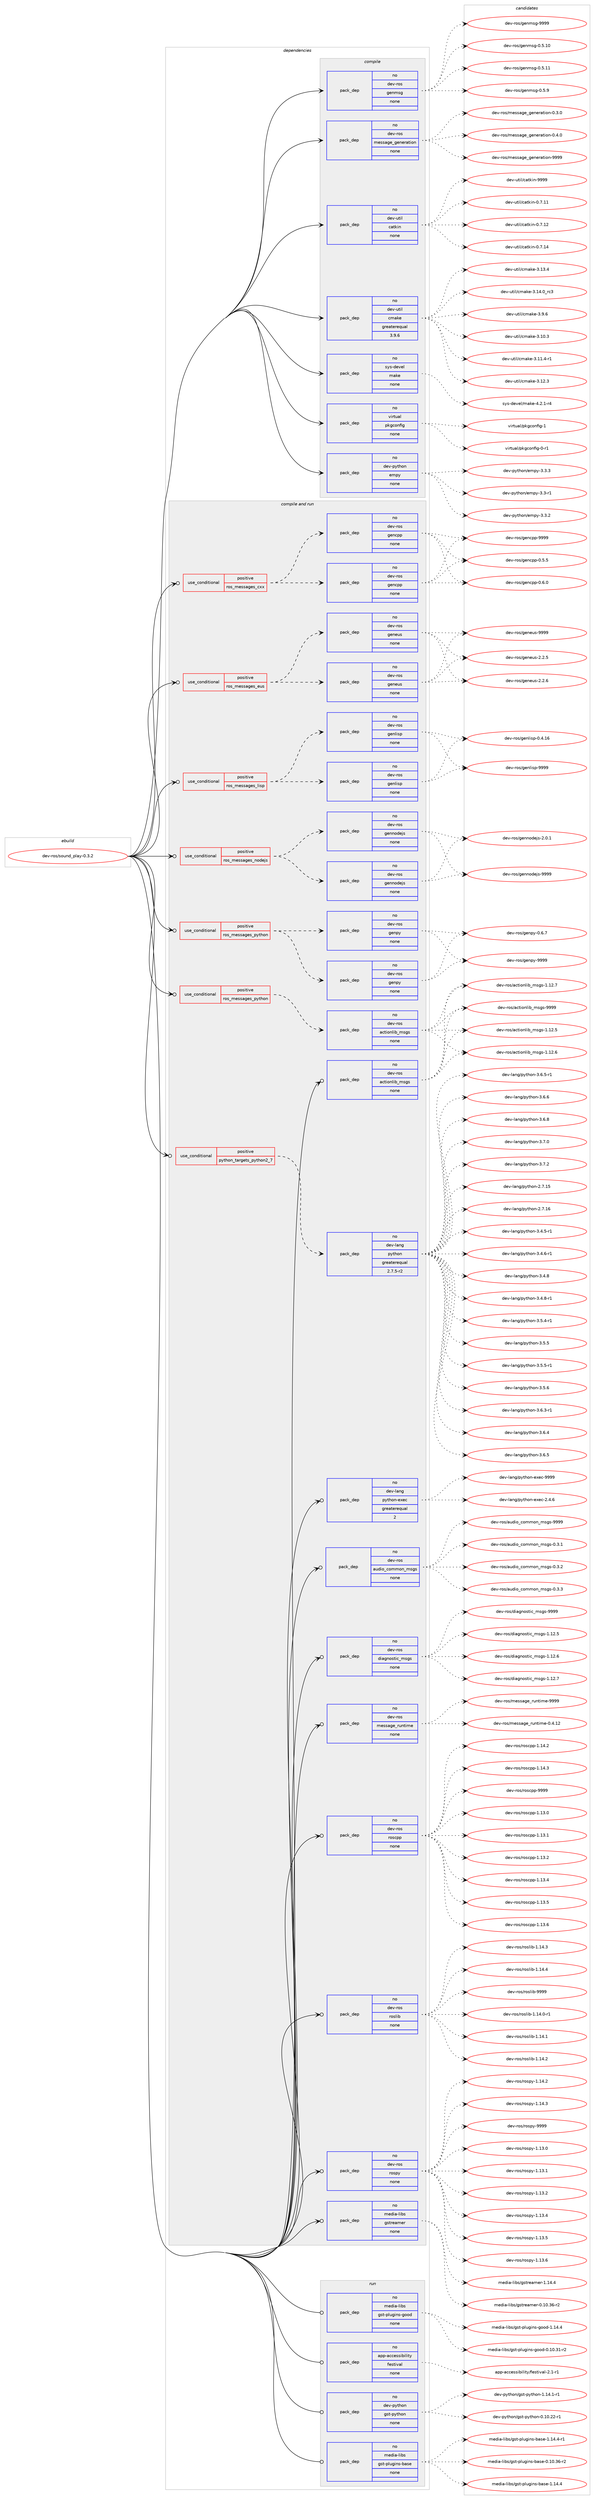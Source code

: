 digraph prolog {

# *************
# Graph options
# *************

newrank=true;
concentrate=true;
compound=true;
graph [rankdir=LR,fontname=Helvetica,fontsize=10,ranksep=1.5];#, ranksep=2.5, nodesep=0.2];
edge  [arrowhead=vee];
node  [fontname=Helvetica,fontsize=10];

# **********
# The ebuild
# **********

subgraph cluster_leftcol {
color=gray;
rank=same;
label=<<i>ebuild</i>>;
id [label="dev-ros/sound_play-0.3.2", color=red, width=4, href="../dev-ros/sound_play-0.3.2.svg"];
}

# ****************
# The dependencies
# ****************

subgraph cluster_midcol {
color=gray;
label=<<i>dependencies</i>>;
subgraph cluster_compile {
fillcolor="#eeeeee";
style=filled;
label=<<i>compile</i>>;
subgraph pack1057157 {
dependency1471260 [label=<<TABLE BORDER="0" CELLBORDER="1" CELLSPACING="0" CELLPADDING="4" WIDTH="220"><TR><TD ROWSPAN="6" CELLPADDING="30">pack_dep</TD></TR><TR><TD WIDTH="110">no</TD></TR><TR><TD>dev-python</TD></TR><TR><TD>empy</TD></TR><TR><TD>none</TD></TR><TR><TD></TD></TR></TABLE>>, shape=none, color=blue];
}
id:e -> dependency1471260:w [weight=20,style="solid",arrowhead="vee"];
subgraph pack1057158 {
dependency1471261 [label=<<TABLE BORDER="0" CELLBORDER="1" CELLSPACING="0" CELLPADDING="4" WIDTH="220"><TR><TD ROWSPAN="6" CELLPADDING="30">pack_dep</TD></TR><TR><TD WIDTH="110">no</TD></TR><TR><TD>dev-ros</TD></TR><TR><TD>genmsg</TD></TR><TR><TD>none</TD></TR><TR><TD></TD></TR></TABLE>>, shape=none, color=blue];
}
id:e -> dependency1471261:w [weight=20,style="solid",arrowhead="vee"];
subgraph pack1057159 {
dependency1471262 [label=<<TABLE BORDER="0" CELLBORDER="1" CELLSPACING="0" CELLPADDING="4" WIDTH="220"><TR><TD ROWSPAN="6" CELLPADDING="30">pack_dep</TD></TR><TR><TD WIDTH="110">no</TD></TR><TR><TD>dev-ros</TD></TR><TR><TD>message_generation</TD></TR><TR><TD>none</TD></TR><TR><TD></TD></TR></TABLE>>, shape=none, color=blue];
}
id:e -> dependency1471262:w [weight=20,style="solid",arrowhead="vee"];
subgraph pack1057160 {
dependency1471263 [label=<<TABLE BORDER="0" CELLBORDER="1" CELLSPACING="0" CELLPADDING="4" WIDTH="220"><TR><TD ROWSPAN="6" CELLPADDING="30">pack_dep</TD></TR><TR><TD WIDTH="110">no</TD></TR><TR><TD>dev-util</TD></TR><TR><TD>catkin</TD></TR><TR><TD>none</TD></TR><TR><TD></TD></TR></TABLE>>, shape=none, color=blue];
}
id:e -> dependency1471263:w [weight=20,style="solid",arrowhead="vee"];
subgraph pack1057161 {
dependency1471264 [label=<<TABLE BORDER="0" CELLBORDER="1" CELLSPACING="0" CELLPADDING="4" WIDTH="220"><TR><TD ROWSPAN="6" CELLPADDING="30">pack_dep</TD></TR><TR><TD WIDTH="110">no</TD></TR><TR><TD>dev-util</TD></TR><TR><TD>cmake</TD></TR><TR><TD>greaterequal</TD></TR><TR><TD>3.9.6</TD></TR></TABLE>>, shape=none, color=blue];
}
id:e -> dependency1471264:w [weight=20,style="solid",arrowhead="vee"];
subgraph pack1057162 {
dependency1471265 [label=<<TABLE BORDER="0" CELLBORDER="1" CELLSPACING="0" CELLPADDING="4" WIDTH="220"><TR><TD ROWSPAN="6" CELLPADDING="30">pack_dep</TD></TR><TR><TD WIDTH="110">no</TD></TR><TR><TD>sys-devel</TD></TR><TR><TD>make</TD></TR><TR><TD>none</TD></TR><TR><TD></TD></TR></TABLE>>, shape=none, color=blue];
}
id:e -> dependency1471265:w [weight=20,style="solid",arrowhead="vee"];
subgraph pack1057163 {
dependency1471266 [label=<<TABLE BORDER="0" CELLBORDER="1" CELLSPACING="0" CELLPADDING="4" WIDTH="220"><TR><TD ROWSPAN="6" CELLPADDING="30">pack_dep</TD></TR><TR><TD WIDTH="110">no</TD></TR><TR><TD>virtual</TD></TR><TR><TD>pkgconfig</TD></TR><TR><TD>none</TD></TR><TR><TD></TD></TR></TABLE>>, shape=none, color=blue];
}
id:e -> dependency1471266:w [weight=20,style="solid",arrowhead="vee"];
}
subgraph cluster_compileandrun {
fillcolor="#eeeeee";
style=filled;
label=<<i>compile and run</i>>;
subgraph cond390713 {
dependency1471267 [label=<<TABLE BORDER="0" CELLBORDER="1" CELLSPACING="0" CELLPADDING="4"><TR><TD ROWSPAN="3" CELLPADDING="10">use_conditional</TD></TR><TR><TD>positive</TD></TR><TR><TD>python_targets_python2_7</TD></TR></TABLE>>, shape=none, color=red];
subgraph pack1057164 {
dependency1471268 [label=<<TABLE BORDER="0" CELLBORDER="1" CELLSPACING="0" CELLPADDING="4" WIDTH="220"><TR><TD ROWSPAN="6" CELLPADDING="30">pack_dep</TD></TR><TR><TD WIDTH="110">no</TD></TR><TR><TD>dev-lang</TD></TR><TR><TD>python</TD></TR><TR><TD>greaterequal</TD></TR><TR><TD>2.7.5-r2</TD></TR></TABLE>>, shape=none, color=blue];
}
dependency1471267:e -> dependency1471268:w [weight=20,style="dashed",arrowhead="vee"];
}
id:e -> dependency1471267:w [weight=20,style="solid",arrowhead="odotvee"];
subgraph cond390714 {
dependency1471269 [label=<<TABLE BORDER="0" CELLBORDER="1" CELLSPACING="0" CELLPADDING="4"><TR><TD ROWSPAN="3" CELLPADDING="10">use_conditional</TD></TR><TR><TD>positive</TD></TR><TR><TD>ros_messages_cxx</TD></TR></TABLE>>, shape=none, color=red];
subgraph pack1057165 {
dependency1471270 [label=<<TABLE BORDER="0" CELLBORDER="1" CELLSPACING="0" CELLPADDING="4" WIDTH="220"><TR><TD ROWSPAN="6" CELLPADDING="30">pack_dep</TD></TR><TR><TD WIDTH="110">no</TD></TR><TR><TD>dev-ros</TD></TR><TR><TD>gencpp</TD></TR><TR><TD>none</TD></TR><TR><TD></TD></TR></TABLE>>, shape=none, color=blue];
}
dependency1471269:e -> dependency1471270:w [weight=20,style="dashed",arrowhead="vee"];
subgraph pack1057166 {
dependency1471271 [label=<<TABLE BORDER="0" CELLBORDER="1" CELLSPACING="0" CELLPADDING="4" WIDTH="220"><TR><TD ROWSPAN="6" CELLPADDING="30">pack_dep</TD></TR><TR><TD WIDTH="110">no</TD></TR><TR><TD>dev-ros</TD></TR><TR><TD>gencpp</TD></TR><TR><TD>none</TD></TR><TR><TD></TD></TR></TABLE>>, shape=none, color=blue];
}
dependency1471269:e -> dependency1471271:w [weight=20,style="dashed",arrowhead="vee"];
}
id:e -> dependency1471269:w [weight=20,style="solid",arrowhead="odotvee"];
subgraph cond390715 {
dependency1471272 [label=<<TABLE BORDER="0" CELLBORDER="1" CELLSPACING="0" CELLPADDING="4"><TR><TD ROWSPAN="3" CELLPADDING="10">use_conditional</TD></TR><TR><TD>positive</TD></TR><TR><TD>ros_messages_eus</TD></TR></TABLE>>, shape=none, color=red];
subgraph pack1057167 {
dependency1471273 [label=<<TABLE BORDER="0" CELLBORDER="1" CELLSPACING="0" CELLPADDING="4" WIDTH="220"><TR><TD ROWSPAN="6" CELLPADDING="30">pack_dep</TD></TR><TR><TD WIDTH="110">no</TD></TR><TR><TD>dev-ros</TD></TR><TR><TD>geneus</TD></TR><TR><TD>none</TD></TR><TR><TD></TD></TR></TABLE>>, shape=none, color=blue];
}
dependency1471272:e -> dependency1471273:w [weight=20,style="dashed",arrowhead="vee"];
subgraph pack1057168 {
dependency1471274 [label=<<TABLE BORDER="0" CELLBORDER="1" CELLSPACING="0" CELLPADDING="4" WIDTH="220"><TR><TD ROWSPAN="6" CELLPADDING="30">pack_dep</TD></TR><TR><TD WIDTH="110">no</TD></TR><TR><TD>dev-ros</TD></TR><TR><TD>geneus</TD></TR><TR><TD>none</TD></TR><TR><TD></TD></TR></TABLE>>, shape=none, color=blue];
}
dependency1471272:e -> dependency1471274:w [weight=20,style="dashed",arrowhead="vee"];
}
id:e -> dependency1471272:w [weight=20,style="solid",arrowhead="odotvee"];
subgraph cond390716 {
dependency1471275 [label=<<TABLE BORDER="0" CELLBORDER="1" CELLSPACING="0" CELLPADDING="4"><TR><TD ROWSPAN="3" CELLPADDING="10">use_conditional</TD></TR><TR><TD>positive</TD></TR><TR><TD>ros_messages_lisp</TD></TR></TABLE>>, shape=none, color=red];
subgraph pack1057169 {
dependency1471276 [label=<<TABLE BORDER="0" CELLBORDER="1" CELLSPACING="0" CELLPADDING="4" WIDTH="220"><TR><TD ROWSPAN="6" CELLPADDING="30">pack_dep</TD></TR><TR><TD WIDTH="110">no</TD></TR><TR><TD>dev-ros</TD></TR><TR><TD>genlisp</TD></TR><TR><TD>none</TD></TR><TR><TD></TD></TR></TABLE>>, shape=none, color=blue];
}
dependency1471275:e -> dependency1471276:w [weight=20,style="dashed",arrowhead="vee"];
subgraph pack1057170 {
dependency1471277 [label=<<TABLE BORDER="0" CELLBORDER="1" CELLSPACING="0" CELLPADDING="4" WIDTH="220"><TR><TD ROWSPAN="6" CELLPADDING="30">pack_dep</TD></TR><TR><TD WIDTH="110">no</TD></TR><TR><TD>dev-ros</TD></TR><TR><TD>genlisp</TD></TR><TR><TD>none</TD></TR><TR><TD></TD></TR></TABLE>>, shape=none, color=blue];
}
dependency1471275:e -> dependency1471277:w [weight=20,style="dashed",arrowhead="vee"];
}
id:e -> dependency1471275:w [weight=20,style="solid",arrowhead="odotvee"];
subgraph cond390717 {
dependency1471278 [label=<<TABLE BORDER="0" CELLBORDER="1" CELLSPACING="0" CELLPADDING="4"><TR><TD ROWSPAN="3" CELLPADDING="10">use_conditional</TD></TR><TR><TD>positive</TD></TR><TR><TD>ros_messages_nodejs</TD></TR></TABLE>>, shape=none, color=red];
subgraph pack1057171 {
dependency1471279 [label=<<TABLE BORDER="0" CELLBORDER="1" CELLSPACING="0" CELLPADDING="4" WIDTH="220"><TR><TD ROWSPAN="6" CELLPADDING="30">pack_dep</TD></TR><TR><TD WIDTH="110">no</TD></TR><TR><TD>dev-ros</TD></TR><TR><TD>gennodejs</TD></TR><TR><TD>none</TD></TR><TR><TD></TD></TR></TABLE>>, shape=none, color=blue];
}
dependency1471278:e -> dependency1471279:w [weight=20,style="dashed",arrowhead="vee"];
subgraph pack1057172 {
dependency1471280 [label=<<TABLE BORDER="0" CELLBORDER="1" CELLSPACING="0" CELLPADDING="4" WIDTH="220"><TR><TD ROWSPAN="6" CELLPADDING="30">pack_dep</TD></TR><TR><TD WIDTH="110">no</TD></TR><TR><TD>dev-ros</TD></TR><TR><TD>gennodejs</TD></TR><TR><TD>none</TD></TR><TR><TD></TD></TR></TABLE>>, shape=none, color=blue];
}
dependency1471278:e -> dependency1471280:w [weight=20,style="dashed",arrowhead="vee"];
}
id:e -> dependency1471278:w [weight=20,style="solid",arrowhead="odotvee"];
subgraph cond390718 {
dependency1471281 [label=<<TABLE BORDER="0" CELLBORDER="1" CELLSPACING="0" CELLPADDING="4"><TR><TD ROWSPAN="3" CELLPADDING="10">use_conditional</TD></TR><TR><TD>positive</TD></TR><TR><TD>ros_messages_python</TD></TR></TABLE>>, shape=none, color=red];
subgraph pack1057173 {
dependency1471282 [label=<<TABLE BORDER="0" CELLBORDER="1" CELLSPACING="0" CELLPADDING="4" WIDTH="220"><TR><TD ROWSPAN="6" CELLPADDING="30">pack_dep</TD></TR><TR><TD WIDTH="110">no</TD></TR><TR><TD>dev-ros</TD></TR><TR><TD>actionlib_msgs</TD></TR><TR><TD>none</TD></TR><TR><TD></TD></TR></TABLE>>, shape=none, color=blue];
}
dependency1471281:e -> dependency1471282:w [weight=20,style="dashed",arrowhead="vee"];
}
id:e -> dependency1471281:w [weight=20,style="solid",arrowhead="odotvee"];
subgraph cond390719 {
dependency1471283 [label=<<TABLE BORDER="0" CELLBORDER="1" CELLSPACING="0" CELLPADDING="4"><TR><TD ROWSPAN="3" CELLPADDING="10">use_conditional</TD></TR><TR><TD>positive</TD></TR><TR><TD>ros_messages_python</TD></TR></TABLE>>, shape=none, color=red];
subgraph pack1057174 {
dependency1471284 [label=<<TABLE BORDER="0" CELLBORDER="1" CELLSPACING="0" CELLPADDING="4" WIDTH="220"><TR><TD ROWSPAN="6" CELLPADDING="30">pack_dep</TD></TR><TR><TD WIDTH="110">no</TD></TR><TR><TD>dev-ros</TD></TR><TR><TD>genpy</TD></TR><TR><TD>none</TD></TR><TR><TD></TD></TR></TABLE>>, shape=none, color=blue];
}
dependency1471283:e -> dependency1471284:w [weight=20,style="dashed",arrowhead="vee"];
subgraph pack1057175 {
dependency1471285 [label=<<TABLE BORDER="0" CELLBORDER="1" CELLSPACING="0" CELLPADDING="4" WIDTH="220"><TR><TD ROWSPAN="6" CELLPADDING="30">pack_dep</TD></TR><TR><TD WIDTH="110">no</TD></TR><TR><TD>dev-ros</TD></TR><TR><TD>genpy</TD></TR><TR><TD>none</TD></TR><TR><TD></TD></TR></TABLE>>, shape=none, color=blue];
}
dependency1471283:e -> dependency1471285:w [weight=20,style="dashed",arrowhead="vee"];
}
id:e -> dependency1471283:w [weight=20,style="solid",arrowhead="odotvee"];
subgraph pack1057176 {
dependency1471286 [label=<<TABLE BORDER="0" CELLBORDER="1" CELLSPACING="0" CELLPADDING="4" WIDTH="220"><TR><TD ROWSPAN="6" CELLPADDING="30">pack_dep</TD></TR><TR><TD WIDTH="110">no</TD></TR><TR><TD>dev-lang</TD></TR><TR><TD>python-exec</TD></TR><TR><TD>greaterequal</TD></TR><TR><TD>2</TD></TR></TABLE>>, shape=none, color=blue];
}
id:e -> dependency1471286:w [weight=20,style="solid",arrowhead="odotvee"];
subgraph pack1057177 {
dependency1471287 [label=<<TABLE BORDER="0" CELLBORDER="1" CELLSPACING="0" CELLPADDING="4" WIDTH="220"><TR><TD ROWSPAN="6" CELLPADDING="30">pack_dep</TD></TR><TR><TD WIDTH="110">no</TD></TR><TR><TD>dev-ros</TD></TR><TR><TD>actionlib_msgs</TD></TR><TR><TD>none</TD></TR><TR><TD></TD></TR></TABLE>>, shape=none, color=blue];
}
id:e -> dependency1471287:w [weight=20,style="solid",arrowhead="odotvee"];
subgraph pack1057178 {
dependency1471288 [label=<<TABLE BORDER="0" CELLBORDER="1" CELLSPACING="0" CELLPADDING="4" WIDTH="220"><TR><TD ROWSPAN="6" CELLPADDING="30">pack_dep</TD></TR><TR><TD WIDTH="110">no</TD></TR><TR><TD>dev-ros</TD></TR><TR><TD>audio_common_msgs</TD></TR><TR><TD>none</TD></TR><TR><TD></TD></TR></TABLE>>, shape=none, color=blue];
}
id:e -> dependency1471288:w [weight=20,style="solid",arrowhead="odotvee"];
subgraph pack1057179 {
dependency1471289 [label=<<TABLE BORDER="0" CELLBORDER="1" CELLSPACING="0" CELLPADDING="4" WIDTH="220"><TR><TD ROWSPAN="6" CELLPADDING="30">pack_dep</TD></TR><TR><TD WIDTH="110">no</TD></TR><TR><TD>dev-ros</TD></TR><TR><TD>diagnostic_msgs</TD></TR><TR><TD>none</TD></TR><TR><TD></TD></TR></TABLE>>, shape=none, color=blue];
}
id:e -> dependency1471289:w [weight=20,style="solid",arrowhead="odotvee"];
subgraph pack1057180 {
dependency1471290 [label=<<TABLE BORDER="0" CELLBORDER="1" CELLSPACING="0" CELLPADDING="4" WIDTH="220"><TR><TD ROWSPAN="6" CELLPADDING="30">pack_dep</TD></TR><TR><TD WIDTH="110">no</TD></TR><TR><TD>dev-ros</TD></TR><TR><TD>message_runtime</TD></TR><TR><TD>none</TD></TR><TR><TD></TD></TR></TABLE>>, shape=none, color=blue];
}
id:e -> dependency1471290:w [weight=20,style="solid",arrowhead="odotvee"];
subgraph pack1057181 {
dependency1471291 [label=<<TABLE BORDER="0" CELLBORDER="1" CELLSPACING="0" CELLPADDING="4" WIDTH="220"><TR><TD ROWSPAN="6" CELLPADDING="30">pack_dep</TD></TR><TR><TD WIDTH="110">no</TD></TR><TR><TD>dev-ros</TD></TR><TR><TD>roscpp</TD></TR><TR><TD>none</TD></TR><TR><TD></TD></TR></TABLE>>, shape=none, color=blue];
}
id:e -> dependency1471291:w [weight=20,style="solid",arrowhead="odotvee"];
subgraph pack1057182 {
dependency1471292 [label=<<TABLE BORDER="0" CELLBORDER="1" CELLSPACING="0" CELLPADDING="4" WIDTH="220"><TR><TD ROWSPAN="6" CELLPADDING="30">pack_dep</TD></TR><TR><TD WIDTH="110">no</TD></TR><TR><TD>dev-ros</TD></TR><TR><TD>roslib</TD></TR><TR><TD>none</TD></TR><TR><TD></TD></TR></TABLE>>, shape=none, color=blue];
}
id:e -> dependency1471292:w [weight=20,style="solid",arrowhead="odotvee"];
subgraph pack1057183 {
dependency1471293 [label=<<TABLE BORDER="0" CELLBORDER="1" CELLSPACING="0" CELLPADDING="4" WIDTH="220"><TR><TD ROWSPAN="6" CELLPADDING="30">pack_dep</TD></TR><TR><TD WIDTH="110">no</TD></TR><TR><TD>dev-ros</TD></TR><TR><TD>rospy</TD></TR><TR><TD>none</TD></TR><TR><TD></TD></TR></TABLE>>, shape=none, color=blue];
}
id:e -> dependency1471293:w [weight=20,style="solid",arrowhead="odotvee"];
subgraph pack1057184 {
dependency1471294 [label=<<TABLE BORDER="0" CELLBORDER="1" CELLSPACING="0" CELLPADDING="4" WIDTH="220"><TR><TD ROWSPAN="6" CELLPADDING="30">pack_dep</TD></TR><TR><TD WIDTH="110">no</TD></TR><TR><TD>media-libs</TD></TR><TR><TD>gstreamer</TD></TR><TR><TD>none</TD></TR><TR><TD></TD></TR></TABLE>>, shape=none, color=blue];
}
id:e -> dependency1471294:w [weight=20,style="solid",arrowhead="odotvee"];
}
subgraph cluster_run {
fillcolor="#eeeeee";
style=filled;
label=<<i>run</i>>;
subgraph pack1057185 {
dependency1471295 [label=<<TABLE BORDER="0" CELLBORDER="1" CELLSPACING="0" CELLPADDING="4" WIDTH="220"><TR><TD ROWSPAN="6" CELLPADDING="30">pack_dep</TD></TR><TR><TD WIDTH="110">no</TD></TR><TR><TD>app-accessibility</TD></TR><TR><TD>festival</TD></TR><TR><TD>none</TD></TR><TR><TD></TD></TR></TABLE>>, shape=none, color=blue];
}
id:e -> dependency1471295:w [weight=20,style="solid",arrowhead="odot"];
subgraph pack1057186 {
dependency1471296 [label=<<TABLE BORDER="0" CELLBORDER="1" CELLSPACING="0" CELLPADDING="4" WIDTH="220"><TR><TD ROWSPAN="6" CELLPADDING="30">pack_dep</TD></TR><TR><TD WIDTH="110">no</TD></TR><TR><TD>dev-python</TD></TR><TR><TD>gst-python</TD></TR><TR><TD>none</TD></TR><TR><TD></TD></TR></TABLE>>, shape=none, color=blue];
}
id:e -> dependency1471296:w [weight=20,style="solid",arrowhead="odot"];
subgraph pack1057187 {
dependency1471297 [label=<<TABLE BORDER="0" CELLBORDER="1" CELLSPACING="0" CELLPADDING="4" WIDTH="220"><TR><TD ROWSPAN="6" CELLPADDING="30">pack_dep</TD></TR><TR><TD WIDTH="110">no</TD></TR><TR><TD>media-libs</TD></TR><TR><TD>gst-plugins-base</TD></TR><TR><TD>none</TD></TR><TR><TD></TD></TR></TABLE>>, shape=none, color=blue];
}
id:e -> dependency1471297:w [weight=20,style="solid",arrowhead="odot"];
subgraph pack1057188 {
dependency1471298 [label=<<TABLE BORDER="0" CELLBORDER="1" CELLSPACING="0" CELLPADDING="4" WIDTH="220"><TR><TD ROWSPAN="6" CELLPADDING="30">pack_dep</TD></TR><TR><TD WIDTH="110">no</TD></TR><TR><TD>media-libs</TD></TR><TR><TD>gst-plugins-good</TD></TR><TR><TD>none</TD></TR><TR><TD></TD></TR></TABLE>>, shape=none, color=blue];
}
id:e -> dependency1471298:w [weight=20,style="solid",arrowhead="odot"];
}
}

# **************
# The candidates
# **************

subgraph cluster_choices {
rank=same;
color=gray;
label=<<i>candidates</i>>;

subgraph choice1057157 {
color=black;
nodesep=1;
choice1001011184511212111610411111047101109112121455146514511449 [label="dev-python/empy-3.3-r1", color=red, width=4,href="../dev-python/empy-3.3-r1.svg"];
choice1001011184511212111610411111047101109112121455146514650 [label="dev-python/empy-3.3.2", color=red, width=4,href="../dev-python/empy-3.3.2.svg"];
choice1001011184511212111610411111047101109112121455146514651 [label="dev-python/empy-3.3.3", color=red, width=4,href="../dev-python/empy-3.3.3.svg"];
dependency1471260:e -> choice1001011184511212111610411111047101109112121455146514511449:w [style=dotted,weight="100"];
dependency1471260:e -> choice1001011184511212111610411111047101109112121455146514650:w [style=dotted,weight="100"];
dependency1471260:e -> choice1001011184511212111610411111047101109112121455146514651:w [style=dotted,weight="100"];
}
subgraph choice1057158 {
color=black;
nodesep=1;
choice100101118451141111154710310111010911510345484653464948 [label="dev-ros/genmsg-0.5.10", color=red, width=4,href="../dev-ros/genmsg-0.5.10.svg"];
choice100101118451141111154710310111010911510345484653464949 [label="dev-ros/genmsg-0.5.11", color=red, width=4,href="../dev-ros/genmsg-0.5.11.svg"];
choice1001011184511411111547103101110109115103454846534657 [label="dev-ros/genmsg-0.5.9", color=red, width=4,href="../dev-ros/genmsg-0.5.9.svg"];
choice10010111845114111115471031011101091151034557575757 [label="dev-ros/genmsg-9999", color=red, width=4,href="../dev-ros/genmsg-9999.svg"];
dependency1471261:e -> choice100101118451141111154710310111010911510345484653464948:w [style=dotted,weight="100"];
dependency1471261:e -> choice100101118451141111154710310111010911510345484653464949:w [style=dotted,weight="100"];
dependency1471261:e -> choice1001011184511411111547103101110109115103454846534657:w [style=dotted,weight="100"];
dependency1471261:e -> choice10010111845114111115471031011101091151034557575757:w [style=dotted,weight="100"];
}
subgraph choice1057159 {
color=black;
nodesep=1;
choice1001011184511411111547109101115115971031019510310111010111497116105111110454846514648 [label="dev-ros/message_generation-0.3.0", color=red, width=4,href="../dev-ros/message_generation-0.3.0.svg"];
choice1001011184511411111547109101115115971031019510310111010111497116105111110454846524648 [label="dev-ros/message_generation-0.4.0", color=red, width=4,href="../dev-ros/message_generation-0.4.0.svg"];
choice10010111845114111115471091011151159710310195103101110101114971161051111104557575757 [label="dev-ros/message_generation-9999", color=red, width=4,href="../dev-ros/message_generation-9999.svg"];
dependency1471262:e -> choice1001011184511411111547109101115115971031019510310111010111497116105111110454846514648:w [style=dotted,weight="100"];
dependency1471262:e -> choice1001011184511411111547109101115115971031019510310111010111497116105111110454846524648:w [style=dotted,weight="100"];
dependency1471262:e -> choice10010111845114111115471091011151159710310195103101110101114971161051111104557575757:w [style=dotted,weight="100"];
}
subgraph choice1057160 {
color=black;
nodesep=1;
choice1001011184511711610510847999711610710511045484655464949 [label="dev-util/catkin-0.7.11", color=red, width=4,href="../dev-util/catkin-0.7.11.svg"];
choice1001011184511711610510847999711610710511045484655464950 [label="dev-util/catkin-0.7.12", color=red, width=4,href="../dev-util/catkin-0.7.12.svg"];
choice1001011184511711610510847999711610710511045484655464952 [label="dev-util/catkin-0.7.14", color=red, width=4,href="../dev-util/catkin-0.7.14.svg"];
choice100101118451171161051084799971161071051104557575757 [label="dev-util/catkin-9999", color=red, width=4,href="../dev-util/catkin-9999.svg"];
dependency1471263:e -> choice1001011184511711610510847999711610710511045484655464949:w [style=dotted,weight="100"];
dependency1471263:e -> choice1001011184511711610510847999711610710511045484655464950:w [style=dotted,weight="100"];
dependency1471263:e -> choice1001011184511711610510847999711610710511045484655464952:w [style=dotted,weight="100"];
dependency1471263:e -> choice100101118451171161051084799971161071051104557575757:w [style=dotted,weight="100"];
}
subgraph choice1057161 {
color=black;
nodesep=1;
choice1001011184511711610510847991099710710145514649484651 [label="dev-util/cmake-3.10.3", color=red, width=4,href="../dev-util/cmake-3.10.3.svg"];
choice10010111845117116105108479910997107101455146494946524511449 [label="dev-util/cmake-3.11.4-r1", color=red, width=4,href="../dev-util/cmake-3.11.4-r1.svg"];
choice1001011184511711610510847991099710710145514649504651 [label="dev-util/cmake-3.12.3", color=red, width=4,href="../dev-util/cmake-3.12.3.svg"];
choice1001011184511711610510847991099710710145514649514652 [label="dev-util/cmake-3.13.4", color=red, width=4,href="../dev-util/cmake-3.13.4.svg"];
choice1001011184511711610510847991099710710145514649524648951149951 [label="dev-util/cmake-3.14.0_rc3", color=red, width=4,href="../dev-util/cmake-3.14.0_rc3.svg"];
choice10010111845117116105108479910997107101455146574654 [label="dev-util/cmake-3.9.6", color=red, width=4,href="../dev-util/cmake-3.9.6.svg"];
dependency1471264:e -> choice1001011184511711610510847991099710710145514649484651:w [style=dotted,weight="100"];
dependency1471264:e -> choice10010111845117116105108479910997107101455146494946524511449:w [style=dotted,weight="100"];
dependency1471264:e -> choice1001011184511711610510847991099710710145514649504651:w [style=dotted,weight="100"];
dependency1471264:e -> choice1001011184511711610510847991099710710145514649514652:w [style=dotted,weight="100"];
dependency1471264:e -> choice1001011184511711610510847991099710710145514649524648951149951:w [style=dotted,weight="100"];
dependency1471264:e -> choice10010111845117116105108479910997107101455146574654:w [style=dotted,weight="100"];
}
subgraph choice1057162 {
color=black;
nodesep=1;
choice1151211154510010111810110847109971071014552465046494511452 [label="sys-devel/make-4.2.1-r4", color=red, width=4,href="../sys-devel/make-4.2.1-r4.svg"];
dependency1471265:e -> choice1151211154510010111810110847109971071014552465046494511452:w [style=dotted,weight="100"];
}
subgraph choice1057163 {
color=black;
nodesep=1;
choice11810511411611797108471121071039911111010210510345484511449 [label="virtual/pkgconfig-0-r1", color=red, width=4,href="../virtual/pkgconfig-0-r1.svg"];
choice1181051141161179710847112107103991111101021051034549 [label="virtual/pkgconfig-1", color=red, width=4,href="../virtual/pkgconfig-1.svg"];
dependency1471266:e -> choice11810511411611797108471121071039911111010210510345484511449:w [style=dotted,weight="100"];
dependency1471266:e -> choice1181051141161179710847112107103991111101021051034549:w [style=dotted,weight="100"];
}
subgraph choice1057164 {
color=black;
nodesep=1;
choice10010111845108971101034711212111610411111045504655464953 [label="dev-lang/python-2.7.15", color=red, width=4,href="../dev-lang/python-2.7.15.svg"];
choice10010111845108971101034711212111610411111045504655464954 [label="dev-lang/python-2.7.16", color=red, width=4,href="../dev-lang/python-2.7.16.svg"];
choice1001011184510897110103471121211161041111104551465246534511449 [label="dev-lang/python-3.4.5-r1", color=red, width=4,href="../dev-lang/python-3.4.5-r1.svg"];
choice1001011184510897110103471121211161041111104551465246544511449 [label="dev-lang/python-3.4.6-r1", color=red, width=4,href="../dev-lang/python-3.4.6-r1.svg"];
choice100101118451089711010347112121116104111110455146524656 [label="dev-lang/python-3.4.8", color=red, width=4,href="../dev-lang/python-3.4.8.svg"];
choice1001011184510897110103471121211161041111104551465246564511449 [label="dev-lang/python-3.4.8-r1", color=red, width=4,href="../dev-lang/python-3.4.8-r1.svg"];
choice1001011184510897110103471121211161041111104551465346524511449 [label="dev-lang/python-3.5.4-r1", color=red, width=4,href="../dev-lang/python-3.5.4-r1.svg"];
choice100101118451089711010347112121116104111110455146534653 [label="dev-lang/python-3.5.5", color=red, width=4,href="../dev-lang/python-3.5.5.svg"];
choice1001011184510897110103471121211161041111104551465346534511449 [label="dev-lang/python-3.5.5-r1", color=red, width=4,href="../dev-lang/python-3.5.5-r1.svg"];
choice100101118451089711010347112121116104111110455146534654 [label="dev-lang/python-3.5.6", color=red, width=4,href="../dev-lang/python-3.5.6.svg"];
choice1001011184510897110103471121211161041111104551465446514511449 [label="dev-lang/python-3.6.3-r1", color=red, width=4,href="../dev-lang/python-3.6.3-r1.svg"];
choice100101118451089711010347112121116104111110455146544652 [label="dev-lang/python-3.6.4", color=red, width=4,href="../dev-lang/python-3.6.4.svg"];
choice100101118451089711010347112121116104111110455146544653 [label="dev-lang/python-3.6.5", color=red, width=4,href="../dev-lang/python-3.6.5.svg"];
choice1001011184510897110103471121211161041111104551465446534511449 [label="dev-lang/python-3.6.5-r1", color=red, width=4,href="../dev-lang/python-3.6.5-r1.svg"];
choice100101118451089711010347112121116104111110455146544654 [label="dev-lang/python-3.6.6", color=red, width=4,href="../dev-lang/python-3.6.6.svg"];
choice100101118451089711010347112121116104111110455146544656 [label="dev-lang/python-3.6.8", color=red, width=4,href="../dev-lang/python-3.6.8.svg"];
choice100101118451089711010347112121116104111110455146554648 [label="dev-lang/python-3.7.0", color=red, width=4,href="../dev-lang/python-3.7.0.svg"];
choice100101118451089711010347112121116104111110455146554650 [label="dev-lang/python-3.7.2", color=red, width=4,href="../dev-lang/python-3.7.2.svg"];
dependency1471268:e -> choice10010111845108971101034711212111610411111045504655464953:w [style=dotted,weight="100"];
dependency1471268:e -> choice10010111845108971101034711212111610411111045504655464954:w [style=dotted,weight="100"];
dependency1471268:e -> choice1001011184510897110103471121211161041111104551465246534511449:w [style=dotted,weight="100"];
dependency1471268:e -> choice1001011184510897110103471121211161041111104551465246544511449:w [style=dotted,weight="100"];
dependency1471268:e -> choice100101118451089711010347112121116104111110455146524656:w [style=dotted,weight="100"];
dependency1471268:e -> choice1001011184510897110103471121211161041111104551465246564511449:w [style=dotted,weight="100"];
dependency1471268:e -> choice1001011184510897110103471121211161041111104551465346524511449:w [style=dotted,weight="100"];
dependency1471268:e -> choice100101118451089711010347112121116104111110455146534653:w [style=dotted,weight="100"];
dependency1471268:e -> choice1001011184510897110103471121211161041111104551465346534511449:w [style=dotted,weight="100"];
dependency1471268:e -> choice100101118451089711010347112121116104111110455146534654:w [style=dotted,weight="100"];
dependency1471268:e -> choice1001011184510897110103471121211161041111104551465446514511449:w [style=dotted,weight="100"];
dependency1471268:e -> choice100101118451089711010347112121116104111110455146544652:w [style=dotted,weight="100"];
dependency1471268:e -> choice100101118451089711010347112121116104111110455146544653:w [style=dotted,weight="100"];
dependency1471268:e -> choice1001011184510897110103471121211161041111104551465446534511449:w [style=dotted,weight="100"];
dependency1471268:e -> choice100101118451089711010347112121116104111110455146544654:w [style=dotted,weight="100"];
dependency1471268:e -> choice100101118451089711010347112121116104111110455146544656:w [style=dotted,weight="100"];
dependency1471268:e -> choice100101118451089711010347112121116104111110455146554648:w [style=dotted,weight="100"];
dependency1471268:e -> choice100101118451089711010347112121116104111110455146554650:w [style=dotted,weight="100"];
}
subgraph choice1057165 {
color=black;
nodesep=1;
choice100101118451141111154710310111099112112454846534653 [label="dev-ros/gencpp-0.5.5", color=red, width=4,href="../dev-ros/gencpp-0.5.5.svg"];
choice100101118451141111154710310111099112112454846544648 [label="dev-ros/gencpp-0.6.0", color=red, width=4,href="../dev-ros/gencpp-0.6.0.svg"];
choice1001011184511411111547103101110991121124557575757 [label="dev-ros/gencpp-9999", color=red, width=4,href="../dev-ros/gencpp-9999.svg"];
dependency1471270:e -> choice100101118451141111154710310111099112112454846534653:w [style=dotted,weight="100"];
dependency1471270:e -> choice100101118451141111154710310111099112112454846544648:w [style=dotted,weight="100"];
dependency1471270:e -> choice1001011184511411111547103101110991121124557575757:w [style=dotted,weight="100"];
}
subgraph choice1057166 {
color=black;
nodesep=1;
choice100101118451141111154710310111099112112454846534653 [label="dev-ros/gencpp-0.5.5", color=red, width=4,href="../dev-ros/gencpp-0.5.5.svg"];
choice100101118451141111154710310111099112112454846544648 [label="dev-ros/gencpp-0.6.0", color=red, width=4,href="../dev-ros/gencpp-0.6.0.svg"];
choice1001011184511411111547103101110991121124557575757 [label="dev-ros/gencpp-9999", color=red, width=4,href="../dev-ros/gencpp-9999.svg"];
dependency1471271:e -> choice100101118451141111154710310111099112112454846534653:w [style=dotted,weight="100"];
dependency1471271:e -> choice100101118451141111154710310111099112112454846544648:w [style=dotted,weight="100"];
dependency1471271:e -> choice1001011184511411111547103101110991121124557575757:w [style=dotted,weight="100"];
}
subgraph choice1057167 {
color=black;
nodesep=1;
choice1001011184511411111547103101110101117115455046504653 [label="dev-ros/geneus-2.2.5", color=red, width=4,href="../dev-ros/geneus-2.2.5.svg"];
choice1001011184511411111547103101110101117115455046504654 [label="dev-ros/geneus-2.2.6", color=red, width=4,href="../dev-ros/geneus-2.2.6.svg"];
choice10010111845114111115471031011101011171154557575757 [label="dev-ros/geneus-9999", color=red, width=4,href="../dev-ros/geneus-9999.svg"];
dependency1471273:e -> choice1001011184511411111547103101110101117115455046504653:w [style=dotted,weight="100"];
dependency1471273:e -> choice1001011184511411111547103101110101117115455046504654:w [style=dotted,weight="100"];
dependency1471273:e -> choice10010111845114111115471031011101011171154557575757:w [style=dotted,weight="100"];
}
subgraph choice1057168 {
color=black;
nodesep=1;
choice1001011184511411111547103101110101117115455046504653 [label="dev-ros/geneus-2.2.5", color=red, width=4,href="../dev-ros/geneus-2.2.5.svg"];
choice1001011184511411111547103101110101117115455046504654 [label="dev-ros/geneus-2.2.6", color=red, width=4,href="../dev-ros/geneus-2.2.6.svg"];
choice10010111845114111115471031011101011171154557575757 [label="dev-ros/geneus-9999", color=red, width=4,href="../dev-ros/geneus-9999.svg"];
dependency1471274:e -> choice1001011184511411111547103101110101117115455046504653:w [style=dotted,weight="100"];
dependency1471274:e -> choice1001011184511411111547103101110101117115455046504654:w [style=dotted,weight="100"];
dependency1471274:e -> choice10010111845114111115471031011101011171154557575757:w [style=dotted,weight="100"];
}
subgraph choice1057169 {
color=black;
nodesep=1;
choice100101118451141111154710310111010810511511245484652464954 [label="dev-ros/genlisp-0.4.16", color=red, width=4,href="../dev-ros/genlisp-0.4.16.svg"];
choice10010111845114111115471031011101081051151124557575757 [label="dev-ros/genlisp-9999", color=red, width=4,href="../dev-ros/genlisp-9999.svg"];
dependency1471276:e -> choice100101118451141111154710310111010810511511245484652464954:w [style=dotted,weight="100"];
dependency1471276:e -> choice10010111845114111115471031011101081051151124557575757:w [style=dotted,weight="100"];
}
subgraph choice1057170 {
color=black;
nodesep=1;
choice100101118451141111154710310111010810511511245484652464954 [label="dev-ros/genlisp-0.4.16", color=red, width=4,href="../dev-ros/genlisp-0.4.16.svg"];
choice10010111845114111115471031011101081051151124557575757 [label="dev-ros/genlisp-9999", color=red, width=4,href="../dev-ros/genlisp-9999.svg"];
dependency1471277:e -> choice100101118451141111154710310111010810511511245484652464954:w [style=dotted,weight="100"];
dependency1471277:e -> choice10010111845114111115471031011101081051151124557575757:w [style=dotted,weight="100"];
}
subgraph choice1057171 {
color=black;
nodesep=1;
choice1001011184511411111547103101110110111100101106115455046484649 [label="dev-ros/gennodejs-2.0.1", color=red, width=4,href="../dev-ros/gennodejs-2.0.1.svg"];
choice10010111845114111115471031011101101111001011061154557575757 [label="dev-ros/gennodejs-9999", color=red, width=4,href="../dev-ros/gennodejs-9999.svg"];
dependency1471279:e -> choice1001011184511411111547103101110110111100101106115455046484649:w [style=dotted,weight="100"];
dependency1471279:e -> choice10010111845114111115471031011101101111001011061154557575757:w [style=dotted,weight="100"];
}
subgraph choice1057172 {
color=black;
nodesep=1;
choice1001011184511411111547103101110110111100101106115455046484649 [label="dev-ros/gennodejs-2.0.1", color=red, width=4,href="../dev-ros/gennodejs-2.0.1.svg"];
choice10010111845114111115471031011101101111001011061154557575757 [label="dev-ros/gennodejs-9999", color=red, width=4,href="../dev-ros/gennodejs-9999.svg"];
dependency1471280:e -> choice1001011184511411111547103101110110111100101106115455046484649:w [style=dotted,weight="100"];
dependency1471280:e -> choice10010111845114111115471031011101101111001011061154557575757:w [style=dotted,weight="100"];
}
subgraph choice1057173 {
color=black;
nodesep=1;
choice10010111845114111115479799116105111110108105989510911510311545494649504653 [label="dev-ros/actionlib_msgs-1.12.5", color=red, width=4,href="../dev-ros/actionlib_msgs-1.12.5.svg"];
choice10010111845114111115479799116105111110108105989510911510311545494649504654 [label="dev-ros/actionlib_msgs-1.12.6", color=red, width=4,href="../dev-ros/actionlib_msgs-1.12.6.svg"];
choice10010111845114111115479799116105111110108105989510911510311545494649504655 [label="dev-ros/actionlib_msgs-1.12.7", color=red, width=4,href="../dev-ros/actionlib_msgs-1.12.7.svg"];
choice1001011184511411111547979911610511111010810598951091151031154557575757 [label="dev-ros/actionlib_msgs-9999", color=red, width=4,href="../dev-ros/actionlib_msgs-9999.svg"];
dependency1471282:e -> choice10010111845114111115479799116105111110108105989510911510311545494649504653:w [style=dotted,weight="100"];
dependency1471282:e -> choice10010111845114111115479799116105111110108105989510911510311545494649504654:w [style=dotted,weight="100"];
dependency1471282:e -> choice10010111845114111115479799116105111110108105989510911510311545494649504655:w [style=dotted,weight="100"];
dependency1471282:e -> choice1001011184511411111547979911610511111010810598951091151031154557575757:w [style=dotted,weight="100"];
}
subgraph choice1057174 {
color=black;
nodesep=1;
choice1001011184511411111547103101110112121454846544655 [label="dev-ros/genpy-0.6.7", color=red, width=4,href="../dev-ros/genpy-0.6.7.svg"];
choice10010111845114111115471031011101121214557575757 [label="dev-ros/genpy-9999", color=red, width=4,href="../dev-ros/genpy-9999.svg"];
dependency1471284:e -> choice1001011184511411111547103101110112121454846544655:w [style=dotted,weight="100"];
dependency1471284:e -> choice10010111845114111115471031011101121214557575757:w [style=dotted,weight="100"];
}
subgraph choice1057175 {
color=black;
nodesep=1;
choice1001011184511411111547103101110112121454846544655 [label="dev-ros/genpy-0.6.7", color=red, width=4,href="../dev-ros/genpy-0.6.7.svg"];
choice10010111845114111115471031011101121214557575757 [label="dev-ros/genpy-9999", color=red, width=4,href="../dev-ros/genpy-9999.svg"];
dependency1471285:e -> choice1001011184511411111547103101110112121454846544655:w [style=dotted,weight="100"];
dependency1471285:e -> choice10010111845114111115471031011101121214557575757:w [style=dotted,weight="100"];
}
subgraph choice1057176 {
color=black;
nodesep=1;
choice1001011184510897110103471121211161041111104510112010199455046524654 [label="dev-lang/python-exec-2.4.6", color=red, width=4,href="../dev-lang/python-exec-2.4.6.svg"];
choice10010111845108971101034711212111610411111045101120101994557575757 [label="dev-lang/python-exec-9999", color=red, width=4,href="../dev-lang/python-exec-9999.svg"];
dependency1471286:e -> choice1001011184510897110103471121211161041111104510112010199455046524654:w [style=dotted,weight="100"];
dependency1471286:e -> choice10010111845108971101034711212111610411111045101120101994557575757:w [style=dotted,weight="100"];
}
subgraph choice1057177 {
color=black;
nodesep=1;
choice10010111845114111115479799116105111110108105989510911510311545494649504653 [label="dev-ros/actionlib_msgs-1.12.5", color=red, width=4,href="../dev-ros/actionlib_msgs-1.12.5.svg"];
choice10010111845114111115479799116105111110108105989510911510311545494649504654 [label="dev-ros/actionlib_msgs-1.12.6", color=red, width=4,href="../dev-ros/actionlib_msgs-1.12.6.svg"];
choice10010111845114111115479799116105111110108105989510911510311545494649504655 [label="dev-ros/actionlib_msgs-1.12.7", color=red, width=4,href="../dev-ros/actionlib_msgs-1.12.7.svg"];
choice1001011184511411111547979911610511111010810598951091151031154557575757 [label="dev-ros/actionlib_msgs-9999", color=red, width=4,href="../dev-ros/actionlib_msgs-9999.svg"];
dependency1471287:e -> choice10010111845114111115479799116105111110108105989510911510311545494649504653:w [style=dotted,weight="100"];
dependency1471287:e -> choice10010111845114111115479799116105111110108105989510911510311545494649504654:w [style=dotted,weight="100"];
dependency1471287:e -> choice10010111845114111115479799116105111110108105989510911510311545494649504655:w [style=dotted,weight="100"];
dependency1471287:e -> choice1001011184511411111547979911610511111010810598951091151031154557575757:w [style=dotted,weight="100"];
}
subgraph choice1057178 {
color=black;
nodesep=1;
choice100101118451141111154797117100105111959911110910911111095109115103115454846514649 [label="dev-ros/audio_common_msgs-0.3.1", color=red, width=4,href="../dev-ros/audio_common_msgs-0.3.1.svg"];
choice100101118451141111154797117100105111959911110910911111095109115103115454846514650 [label="dev-ros/audio_common_msgs-0.3.2", color=red, width=4,href="../dev-ros/audio_common_msgs-0.3.2.svg"];
choice100101118451141111154797117100105111959911110910911111095109115103115454846514651 [label="dev-ros/audio_common_msgs-0.3.3", color=red, width=4,href="../dev-ros/audio_common_msgs-0.3.3.svg"];
choice1001011184511411111547971171001051119599111109109111110951091151031154557575757 [label="dev-ros/audio_common_msgs-9999", color=red, width=4,href="../dev-ros/audio_common_msgs-9999.svg"];
dependency1471288:e -> choice100101118451141111154797117100105111959911110910911111095109115103115454846514649:w [style=dotted,weight="100"];
dependency1471288:e -> choice100101118451141111154797117100105111959911110910911111095109115103115454846514650:w [style=dotted,weight="100"];
dependency1471288:e -> choice100101118451141111154797117100105111959911110910911111095109115103115454846514651:w [style=dotted,weight="100"];
dependency1471288:e -> choice1001011184511411111547971171001051119599111109109111110951091151031154557575757:w [style=dotted,weight="100"];
}
subgraph choice1057179 {
color=black;
nodesep=1;
choice100101118451141111154710010597103110111115116105999510911510311545494649504653 [label="dev-ros/diagnostic_msgs-1.12.5", color=red, width=4,href="../dev-ros/diagnostic_msgs-1.12.5.svg"];
choice100101118451141111154710010597103110111115116105999510911510311545494649504654 [label="dev-ros/diagnostic_msgs-1.12.6", color=red, width=4,href="../dev-ros/diagnostic_msgs-1.12.6.svg"];
choice100101118451141111154710010597103110111115116105999510911510311545494649504655 [label="dev-ros/diagnostic_msgs-1.12.7", color=red, width=4,href="../dev-ros/diagnostic_msgs-1.12.7.svg"];
choice10010111845114111115471001059710311011111511610599951091151031154557575757 [label="dev-ros/diagnostic_msgs-9999", color=red, width=4,href="../dev-ros/diagnostic_msgs-9999.svg"];
dependency1471289:e -> choice100101118451141111154710010597103110111115116105999510911510311545494649504653:w [style=dotted,weight="100"];
dependency1471289:e -> choice100101118451141111154710010597103110111115116105999510911510311545494649504654:w [style=dotted,weight="100"];
dependency1471289:e -> choice100101118451141111154710010597103110111115116105999510911510311545494649504655:w [style=dotted,weight="100"];
dependency1471289:e -> choice10010111845114111115471001059710311011111511610599951091151031154557575757:w [style=dotted,weight="100"];
}
subgraph choice1057180 {
color=black;
nodesep=1;
choice1001011184511411111547109101115115971031019511411711011610510910145484652464950 [label="dev-ros/message_runtime-0.4.12", color=red, width=4,href="../dev-ros/message_runtime-0.4.12.svg"];
choice100101118451141111154710910111511597103101951141171101161051091014557575757 [label="dev-ros/message_runtime-9999", color=red, width=4,href="../dev-ros/message_runtime-9999.svg"];
dependency1471290:e -> choice1001011184511411111547109101115115971031019511411711011610510910145484652464950:w [style=dotted,weight="100"];
dependency1471290:e -> choice100101118451141111154710910111511597103101951141171101161051091014557575757:w [style=dotted,weight="100"];
}
subgraph choice1057181 {
color=black;
nodesep=1;
choice10010111845114111115471141111159911211245494649514648 [label="dev-ros/roscpp-1.13.0", color=red, width=4,href="../dev-ros/roscpp-1.13.0.svg"];
choice10010111845114111115471141111159911211245494649514649 [label="dev-ros/roscpp-1.13.1", color=red, width=4,href="../dev-ros/roscpp-1.13.1.svg"];
choice10010111845114111115471141111159911211245494649514650 [label="dev-ros/roscpp-1.13.2", color=red, width=4,href="../dev-ros/roscpp-1.13.2.svg"];
choice10010111845114111115471141111159911211245494649514652 [label="dev-ros/roscpp-1.13.4", color=red, width=4,href="../dev-ros/roscpp-1.13.4.svg"];
choice10010111845114111115471141111159911211245494649514653 [label="dev-ros/roscpp-1.13.5", color=red, width=4,href="../dev-ros/roscpp-1.13.5.svg"];
choice10010111845114111115471141111159911211245494649514654 [label="dev-ros/roscpp-1.13.6", color=red, width=4,href="../dev-ros/roscpp-1.13.6.svg"];
choice10010111845114111115471141111159911211245494649524650 [label="dev-ros/roscpp-1.14.2", color=red, width=4,href="../dev-ros/roscpp-1.14.2.svg"];
choice10010111845114111115471141111159911211245494649524651 [label="dev-ros/roscpp-1.14.3", color=red, width=4,href="../dev-ros/roscpp-1.14.3.svg"];
choice1001011184511411111547114111115991121124557575757 [label="dev-ros/roscpp-9999", color=red, width=4,href="../dev-ros/roscpp-9999.svg"];
dependency1471291:e -> choice10010111845114111115471141111159911211245494649514648:w [style=dotted,weight="100"];
dependency1471291:e -> choice10010111845114111115471141111159911211245494649514649:w [style=dotted,weight="100"];
dependency1471291:e -> choice10010111845114111115471141111159911211245494649514650:w [style=dotted,weight="100"];
dependency1471291:e -> choice10010111845114111115471141111159911211245494649514652:w [style=dotted,weight="100"];
dependency1471291:e -> choice10010111845114111115471141111159911211245494649514653:w [style=dotted,weight="100"];
dependency1471291:e -> choice10010111845114111115471141111159911211245494649514654:w [style=dotted,weight="100"];
dependency1471291:e -> choice10010111845114111115471141111159911211245494649524650:w [style=dotted,weight="100"];
dependency1471291:e -> choice10010111845114111115471141111159911211245494649524651:w [style=dotted,weight="100"];
dependency1471291:e -> choice1001011184511411111547114111115991121124557575757:w [style=dotted,weight="100"];
}
subgraph choice1057182 {
color=black;
nodesep=1;
choice100101118451141111154711411111510810598454946495246484511449 [label="dev-ros/roslib-1.14.0-r1", color=red, width=4,href="../dev-ros/roslib-1.14.0-r1.svg"];
choice10010111845114111115471141111151081059845494649524649 [label="dev-ros/roslib-1.14.1", color=red, width=4,href="../dev-ros/roslib-1.14.1.svg"];
choice10010111845114111115471141111151081059845494649524650 [label="dev-ros/roslib-1.14.2", color=red, width=4,href="../dev-ros/roslib-1.14.2.svg"];
choice10010111845114111115471141111151081059845494649524651 [label="dev-ros/roslib-1.14.3", color=red, width=4,href="../dev-ros/roslib-1.14.3.svg"];
choice10010111845114111115471141111151081059845494649524652 [label="dev-ros/roslib-1.14.4", color=red, width=4,href="../dev-ros/roslib-1.14.4.svg"];
choice1001011184511411111547114111115108105984557575757 [label="dev-ros/roslib-9999", color=red, width=4,href="../dev-ros/roslib-9999.svg"];
dependency1471292:e -> choice100101118451141111154711411111510810598454946495246484511449:w [style=dotted,weight="100"];
dependency1471292:e -> choice10010111845114111115471141111151081059845494649524649:w [style=dotted,weight="100"];
dependency1471292:e -> choice10010111845114111115471141111151081059845494649524650:w [style=dotted,weight="100"];
dependency1471292:e -> choice10010111845114111115471141111151081059845494649524651:w [style=dotted,weight="100"];
dependency1471292:e -> choice10010111845114111115471141111151081059845494649524652:w [style=dotted,weight="100"];
dependency1471292:e -> choice1001011184511411111547114111115108105984557575757:w [style=dotted,weight="100"];
}
subgraph choice1057183 {
color=black;
nodesep=1;
choice100101118451141111154711411111511212145494649514648 [label="dev-ros/rospy-1.13.0", color=red, width=4,href="../dev-ros/rospy-1.13.0.svg"];
choice100101118451141111154711411111511212145494649514649 [label="dev-ros/rospy-1.13.1", color=red, width=4,href="../dev-ros/rospy-1.13.1.svg"];
choice100101118451141111154711411111511212145494649514650 [label="dev-ros/rospy-1.13.2", color=red, width=4,href="../dev-ros/rospy-1.13.2.svg"];
choice100101118451141111154711411111511212145494649514652 [label="dev-ros/rospy-1.13.4", color=red, width=4,href="../dev-ros/rospy-1.13.4.svg"];
choice100101118451141111154711411111511212145494649514653 [label="dev-ros/rospy-1.13.5", color=red, width=4,href="../dev-ros/rospy-1.13.5.svg"];
choice100101118451141111154711411111511212145494649514654 [label="dev-ros/rospy-1.13.6", color=red, width=4,href="../dev-ros/rospy-1.13.6.svg"];
choice100101118451141111154711411111511212145494649524650 [label="dev-ros/rospy-1.14.2", color=red, width=4,href="../dev-ros/rospy-1.14.2.svg"];
choice100101118451141111154711411111511212145494649524651 [label="dev-ros/rospy-1.14.3", color=red, width=4,href="../dev-ros/rospy-1.14.3.svg"];
choice10010111845114111115471141111151121214557575757 [label="dev-ros/rospy-9999", color=red, width=4,href="../dev-ros/rospy-9999.svg"];
dependency1471293:e -> choice100101118451141111154711411111511212145494649514648:w [style=dotted,weight="100"];
dependency1471293:e -> choice100101118451141111154711411111511212145494649514649:w [style=dotted,weight="100"];
dependency1471293:e -> choice100101118451141111154711411111511212145494649514650:w [style=dotted,weight="100"];
dependency1471293:e -> choice100101118451141111154711411111511212145494649514652:w [style=dotted,weight="100"];
dependency1471293:e -> choice100101118451141111154711411111511212145494649514653:w [style=dotted,weight="100"];
dependency1471293:e -> choice100101118451141111154711411111511212145494649514654:w [style=dotted,weight="100"];
dependency1471293:e -> choice100101118451141111154711411111511212145494649524650:w [style=dotted,weight="100"];
dependency1471293:e -> choice100101118451141111154711411111511212145494649524651:w [style=dotted,weight="100"];
dependency1471293:e -> choice10010111845114111115471141111151121214557575757:w [style=dotted,weight="100"];
}
subgraph choice1057184 {
color=black;
nodesep=1;
choice109101100105974510810598115471031151161141019710910111445484649484651544511450 [label="media-libs/gstreamer-0.10.36-r2", color=red, width=4,href="../media-libs/gstreamer-0.10.36-r2.svg"];
choice109101100105974510810598115471031151161141019710910111445494649524652 [label="media-libs/gstreamer-1.14.4", color=red, width=4,href="../media-libs/gstreamer-1.14.4.svg"];
dependency1471294:e -> choice109101100105974510810598115471031151161141019710910111445484649484651544511450:w [style=dotted,weight="100"];
dependency1471294:e -> choice109101100105974510810598115471031151161141019710910111445494649524652:w [style=dotted,weight="100"];
}
subgraph choice1057185 {
color=black;
nodesep=1;
choice9711211245979999101115115105981051081051161214710210111511610511897108455046494511449 [label="app-accessibility/festival-2.1-r1", color=red, width=4,href="../app-accessibility/festival-2.1-r1.svg"];
dependency1471295:e -> choice9711211245979999101115115105981051081051161214710210111511610511897108455046494511449:w [style=dotted,weight="100"];
}
subgraph choice1057186 {
color=black;
nodesep=1;
choice10010111845112121116104111110471031151164511212111610411111045484649484650504511449 [label="dev-python/gst-python-0.10.22-r1", color=red, width=4,href="../dev-python/gst-python-0.10.22-r1.svg"];
choice100101118451121211161041111104710311511645112121116104111110454946495246494511449 [label="dev-python/gst-python-1.14.1-r1", color=red, width=4,href="../dev-python/gst-python-1.14.1-r1.svg"];
dependency1471296:e -> choice10010111845112121116104111110471031151164511212111610411111045484649484650504511449:w [style=dotted,weight="100"];
dependency1471296:e -> choice100101118451121211161041111104710311511645112121116104111110454946495246494511449:w [style=dotted,weight="100"];
}
subgraph choice1057187 {
color=black;
nodesep=1;
choice109101100105974510810598115471031151164511210811710310511011545989711510145484649484651544511450 [label="media-libs/gst-plugins-base-0.10.36-r2", color=red, width=4,href="../media-libs/gst-plugins-base-0.10.36-r2.svg"];
choice109101100105974510810598115471031151164511210811710310511011545989711510145494649524652 [label="media-libs/gst-plugins-base-1.14.4", color=red, width=4,href="../media-libs/gst-plugins-base-1.14.4.svg"];
choice1091011001059745108105981154710311511645112108117103105110115459897115101454946495246524511449 [label="media-libs/gst-plugins-base-1.14.4-r1", color=red, width=4,href="../media-libs/gst-plugins-base-1.14.4-r1.svg"];
dependency1471297:e -> choice109101100105974510810598115471031151164511210811710310511011545989711510145484649484651544511450:w [style=dotted,weight="100"];
dependency1471297:e -> choice109101100105974510810598115471031151164511210811710310511011545989711510145494649524652:w [style=dotted,weight="100"];
dependency1471297:e -> choice1091011001059745108105981154710311511645112108117103105110115459897115101454946495246524511449:w [style=dotted,weight="100"];
}
subgraph choice1057188 {
color=black;
nodesep=1;
choice10910110010597451081059811547103115116451121081171031051101154510311111110045484649484651494511450 [label="media-libs/gst-plugins-good-0.10.31-r2", color=red, width=4,href="../media-libs/gst-plugins-good-0.10.31-r2.svg"];
choice10910110010597451081059811547103115116451121081171031051101154510311111110045494649524652 [label="media-libs/gst-plugins-good-1.14.4", color=red, width=4,href="../media-libs/gst-plugins-good-1.14.4.svg"];
dependency1471298:e -> choice10910110010597451081059811547103115116451121081171031051101154510311111110045484649484651494511450:w [style=dotted,weight="100"];
dependency1471298:e -> choice10910110010597451081059811547103115116451121081171031051101154510311111110045494649524652:w [style=dotted,weight="100"];
}
}

}
